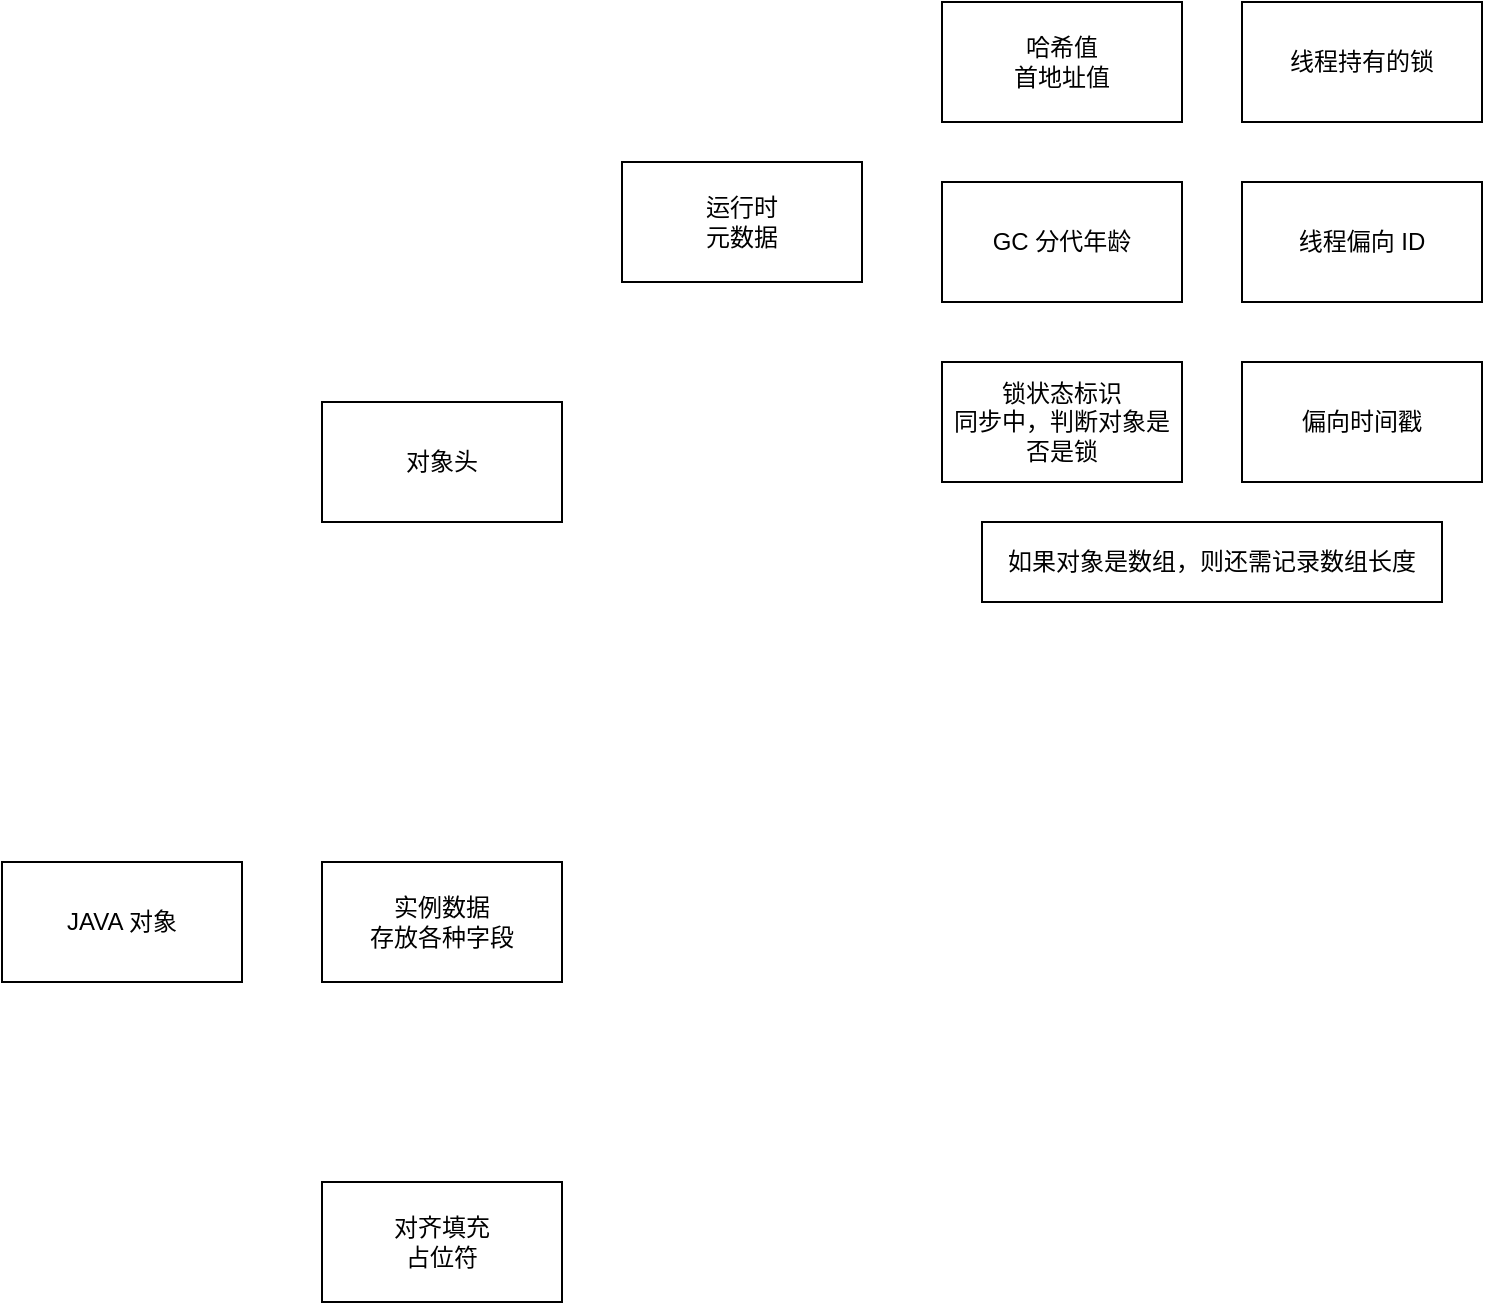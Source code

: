 <mxfile version="14.6.6" type="github">
  <diagram id="yHAvbG_NU4-hKGBVdA15" name="Page-1">
    <mxGraphModel dx="946" dy="591" grid="1" gridSize="10" guides="1" tooltips="1" connect="1" arrows="1" fold="1" page="1" pageScale="1" pageWidth="827" pageHeight="1169" math="0" shadow="0">
      <root>
        <mxCell id="0" />
        <mxCell id="1" parent="0" />
        <mxCell id="ME6OeIDKpz1PLXDWw8Im-1" value="JAVA 对象" style="rounded=0;whiteSpace=wrap;html=1;" vertex="1" parent="1">
          <mxGeometry x="80" y="450" width="120" height="60" as="geometry" />
        </mxCell>
        <mxCell id="ME6OeIDKpz1PLXDWw8Im-2" value="对象头" style="rounded=0;whiteSpace=wrap;html=1;" vertex="1" parent="1">
          <mxGeometry x="240" y="220" width="120" height="60" as="geometry" />
        </mxCell>
        <mxCell id="ME6OeIDKpz1PLXDWw8Im-3" value="实例数据&lt;br&gt;存放各种字段" style="rounded=0;whiteSpace=wrap;html=1;" vertex="1" parent="1">
          <mxGeometry x="240" y="450" width="120" height="60" as="geometry" />
        </mxCell>
        <mxCell id="ME6OeIDKpz1PLXDWw8Im-4" value="对齐填充&lt;br&gt;占位符" style="rounded=0;whiteSpace=wrap;html=1;" vertex="1" parent="1">
          <mxGeometry x="240" y="610" width="120" height="60" as="geometry" />
        </mxCell>
        <mxCell id="ME6OeIDKpz1PLXDWw8Im-5" value="运行时&lt;br&gt;元数据" style="rounded=0;whiteSpace=wrap;html=1;" vertex="1" parent="1">
          <mxGeometry x="390" y="100" width="120" height="60" as="geometry" />
        </mxCell>
        <mxCell id="ME6OeIDKpz1PLXDWw8Im-7" value="哈希值&lt;br&gt;首地址值" style="rounded=0;whiteSpace=wrap;html=1;" vertex="1" parent="1">
          <mxGeometry x="550" y="20" width="120" height="60" as="geometry" />
        </mxCell>
        <mxCell id="ME6OeIDKpz1PLXDWw8Im-8" value="GC 分代年龄" style="rounded=0;whiteSpace=wrap;html=1;" vertex="1" parent="1">
          <mxGeometry x="550" y="110" width="120" height="60" as="geometry" />
        </mxCell>
        <mxCell id="ME6OeIDKpz1PLXDWw8Im-9" value="锁状态标识&lt;br&gt;同步中，判断对象是否是锁" style="rounded=0;whiteSpace=wrap;html=1;" vertex="1" parent="1">
          <mxGeometry x="550" y="200" width="120" height="60" as="geometry" />
        </mxCell>
        <mxCell id="ME6OeIDKpz1PLXDWw8Im-10" value="线程持有的锁" style="rounded=0;whiteSpace=wrap;html=1;" vertex="1" parent="1">
          <mxGeometry x="700" y="20" width="120" height="60" as="geometry" />
        </mxCell>
        <mxCell id="ME6OeIDKpz1PLXDWw8Im-11" value="线程偏向 ID" style="rounded=0;whiteSpace=wrap;html=1;" vertex="1" parent="1">
          <mxGeometry x="700" y="110" width="120" height="60" as="geometry" />
        </mxCell>
        <mxCell id="ME6OeIDKpz1PLXDWw8Im-12" value="偏向时间戳" style="rounded=0;whiteSpace=wrap;html=1;" vertex="1" parent="1">
          <mxGeometry x="700" y="200" width="120" height="60" as="geometry" />
        </mxCell>
        <mxCell id="ME6OeIDKpz1PLXDWw8Im-13" value="如果对象是数组，则还需记录数组长度" style="rounded=0;whiteSpace=wrap;html=1;" vertex="1" parent="1">
          <mxGeometry x="570" y="280" width="230" height="40" as="geometry" />
        </mxCell>
      </root>
    </mxGraphModel>
  </diagram>
</mxfile>
